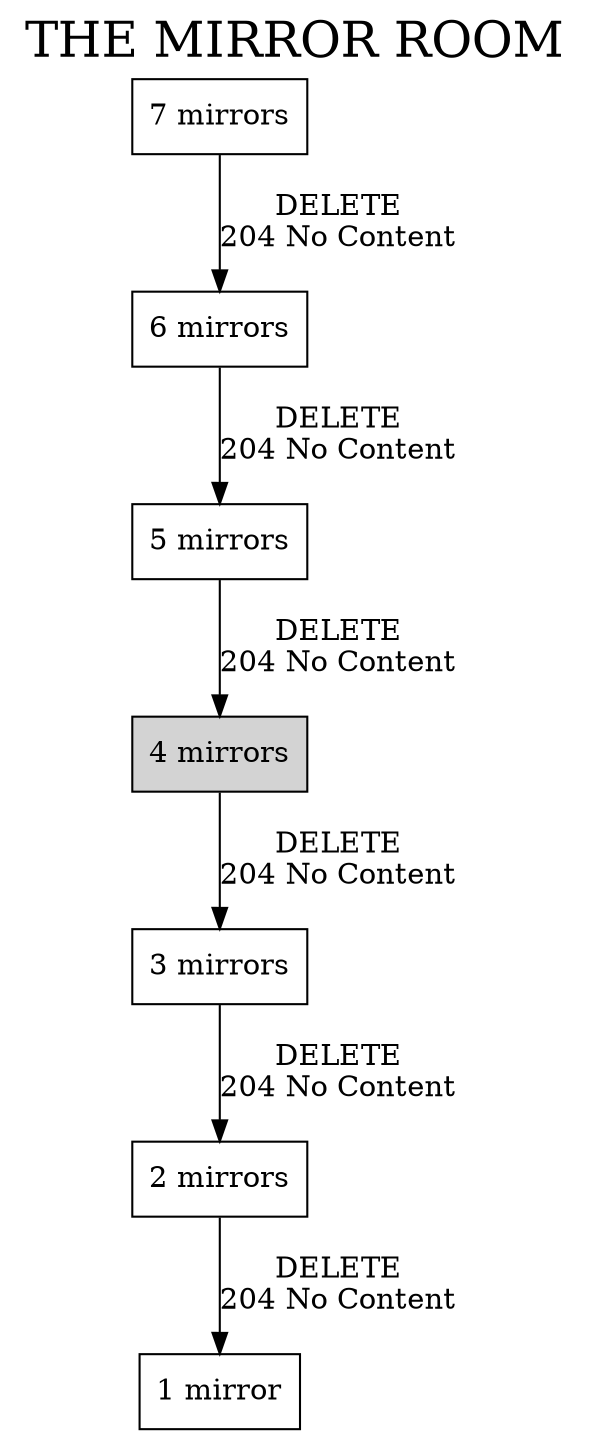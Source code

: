digraph {
  label="THE MIRROR ROOM";
  labelloc=t;
  fontsize=24;
  node [shape=box];

  left7 [label="7 mirrors"];
  left6 [label="6 mirrors"];
  left5 [label="5 mirrors"];
  left4 [label="4 mirrors",bgcolor="black",style="filled"];
  left3 [label="3 mirrors"];
  left2 [label="2 mirrors"];
  left1 [label="1 mirror"];

  left7 -> left6 [label="DELETE\n204 No Content"];
  left6 -> left5 [label="DELETE\n204 No Content"];
  left5 -> left4 [label="DELETE\n204 No Content"];
  left4 -> left3 [label="DELETE\n204 No Content"];
  left3 -> left2 [label="DELETE\n204 No Content"];
  left2 -> left1 [label="DELETE\n204 No Content"];

}